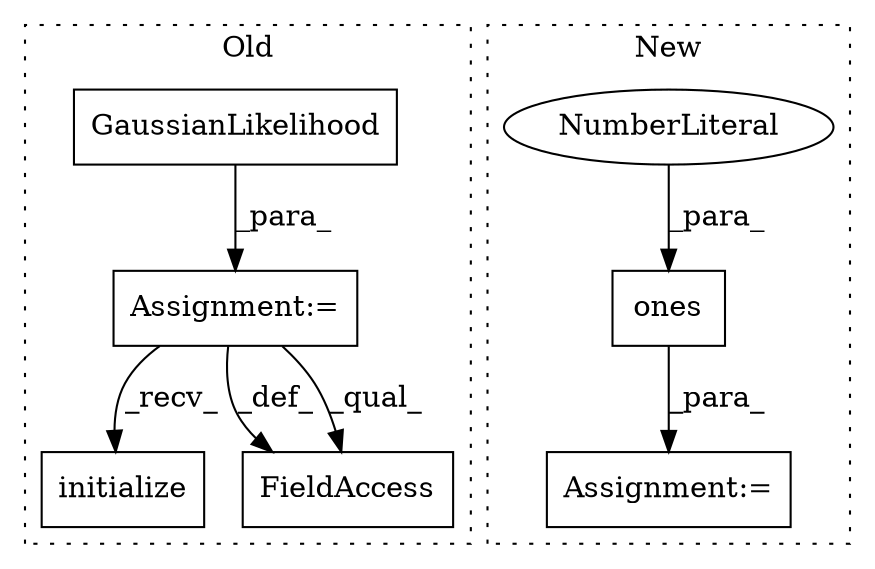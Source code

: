 digraph G {
subgraph cluster0 {
1 [label="initialize" a="32" s="2976,2989" l="11,1" shape="box"];
5 [label="GaussianLikelihood" a="32" s="2793" l="20" shape="box"];
6 [label="Assignment:=" a="7" s="2792" l="1" shape="box"];
7 [label="FieldAccess" a="22" s="3426" l="16" shape="box"];
label = "Old";
style="dotted";
}
subgraph cluster1 {
2 [label="ones" a="32" s="3069,3075" l="5,1" shape="box"];
3 [label="NumberLiteral" a="34" s="3074" l="1" shape="ellipse"];
4 [label="Assignment:=" a="7" s="3000" l="1" shape="box"];
label = "New";
style="dotted";
}
2 -> 4 [label="_para_"];
3 -> 2 [label="_para_"];
5 -> 6 [label="_para_"];
6 -> 7 [label="_def_"];
6 -> 1 [label="_recv_"];
6 -> 7 [label="_qual_"];
}